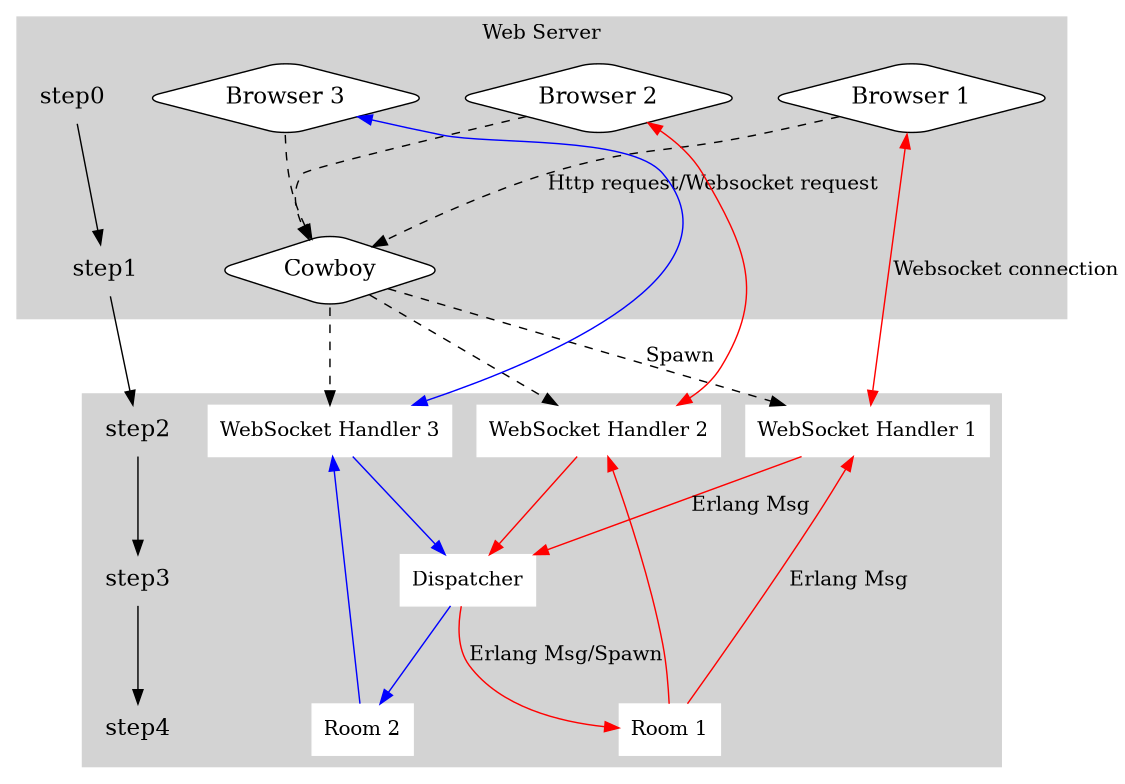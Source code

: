 digraph asde91 {
    ranksep=.75; size = "7.5,7.5";
    {
        node [shape=plaintext, fontsize=16];
        /* the time-line graph */
        step0 -> step1 -> step2 -> step3 -> step4;
        /* ancestor programs */
        "Browser 1"; "Browser 2"; "Browser 3";"Cowboy";
    }

    node [shape=box];
    subgraph cluster0 {
      node [style=filled,color=white];
      style=filled;
      color=lightgrey;
      { rank = same; step0; "Browser 1"[fillcolor=white, style="rounded, filled",shape=diamond]; "Browser 2"[fillcolor=white, style="rounded, filled",shape=diamond]; "Browser 3"[fillcolor=white, style="rounded, filled",shape=diamond]; }
      { rank = same; step1; "Cowboy" [fillcolor=white, style="rounded, filled",shape=diamond]; }
      label = "Web Server";
    }

    subgraph cluster1 {
      node [style=filled,color=white];
      style=filled;
      color=lightgrey;
      { rank = same; step2; "WebSocket Handler 1"; "WebSocket Handler 2"; "WebSocket Handler 3"; }
      { rank = same; step3; "Dispatcher"; }
      { rank = same; step4; "Room 1"; "Room 2";}
    }

    "Browser 1" -> Cowboy [style="dashed",label="Http request/Websocket request"]
    "Browser 2" -> Cowboy [style="dashed"]
    "Browser 3" -> Cowboy [style="dashed"]
    Cowboy -> "WebSocket Handler 1" [style="dashed",label="Spawn"]
    Cowboy -> "WebSocket Handler 2" [style="dashed"]
    Cowboy -> "WebSocket Handler 3" [style="dashed"]
    "WebSocket Handler 1" -> "Browser 1" [dir=both, label="Websocket connection",color=red]
    "WebSocket Handler 2" -> "Browser 2" [dir=both,color=red]
    "WebSocket Handler 3" -> "Browser 3" [dir=both,color=blue]
    "WebSocket Handler 1" -> "Dispatcher" [label="Erlang Msg",color=red]
    "WebSocket Handler 2" -> "Dispatcher" [color=red]
    "WebSocket Handler 3" -> "Dispatcher" [color=blue]
    "Dispatcher" -> "Room 1" [label="Erlang Msg/Spawn",color=red]
    "Dispatcher" -> "Room 2" [color=blue]
    "Room 1" -> "WebSocket Handler 1" [label="Erlang Msg",color=red]
    "Room 1" -> "WebSocket Handler 2" [color=red]
    "Room 2" -> "WebSocket Handler 3" [color=blue]
}
